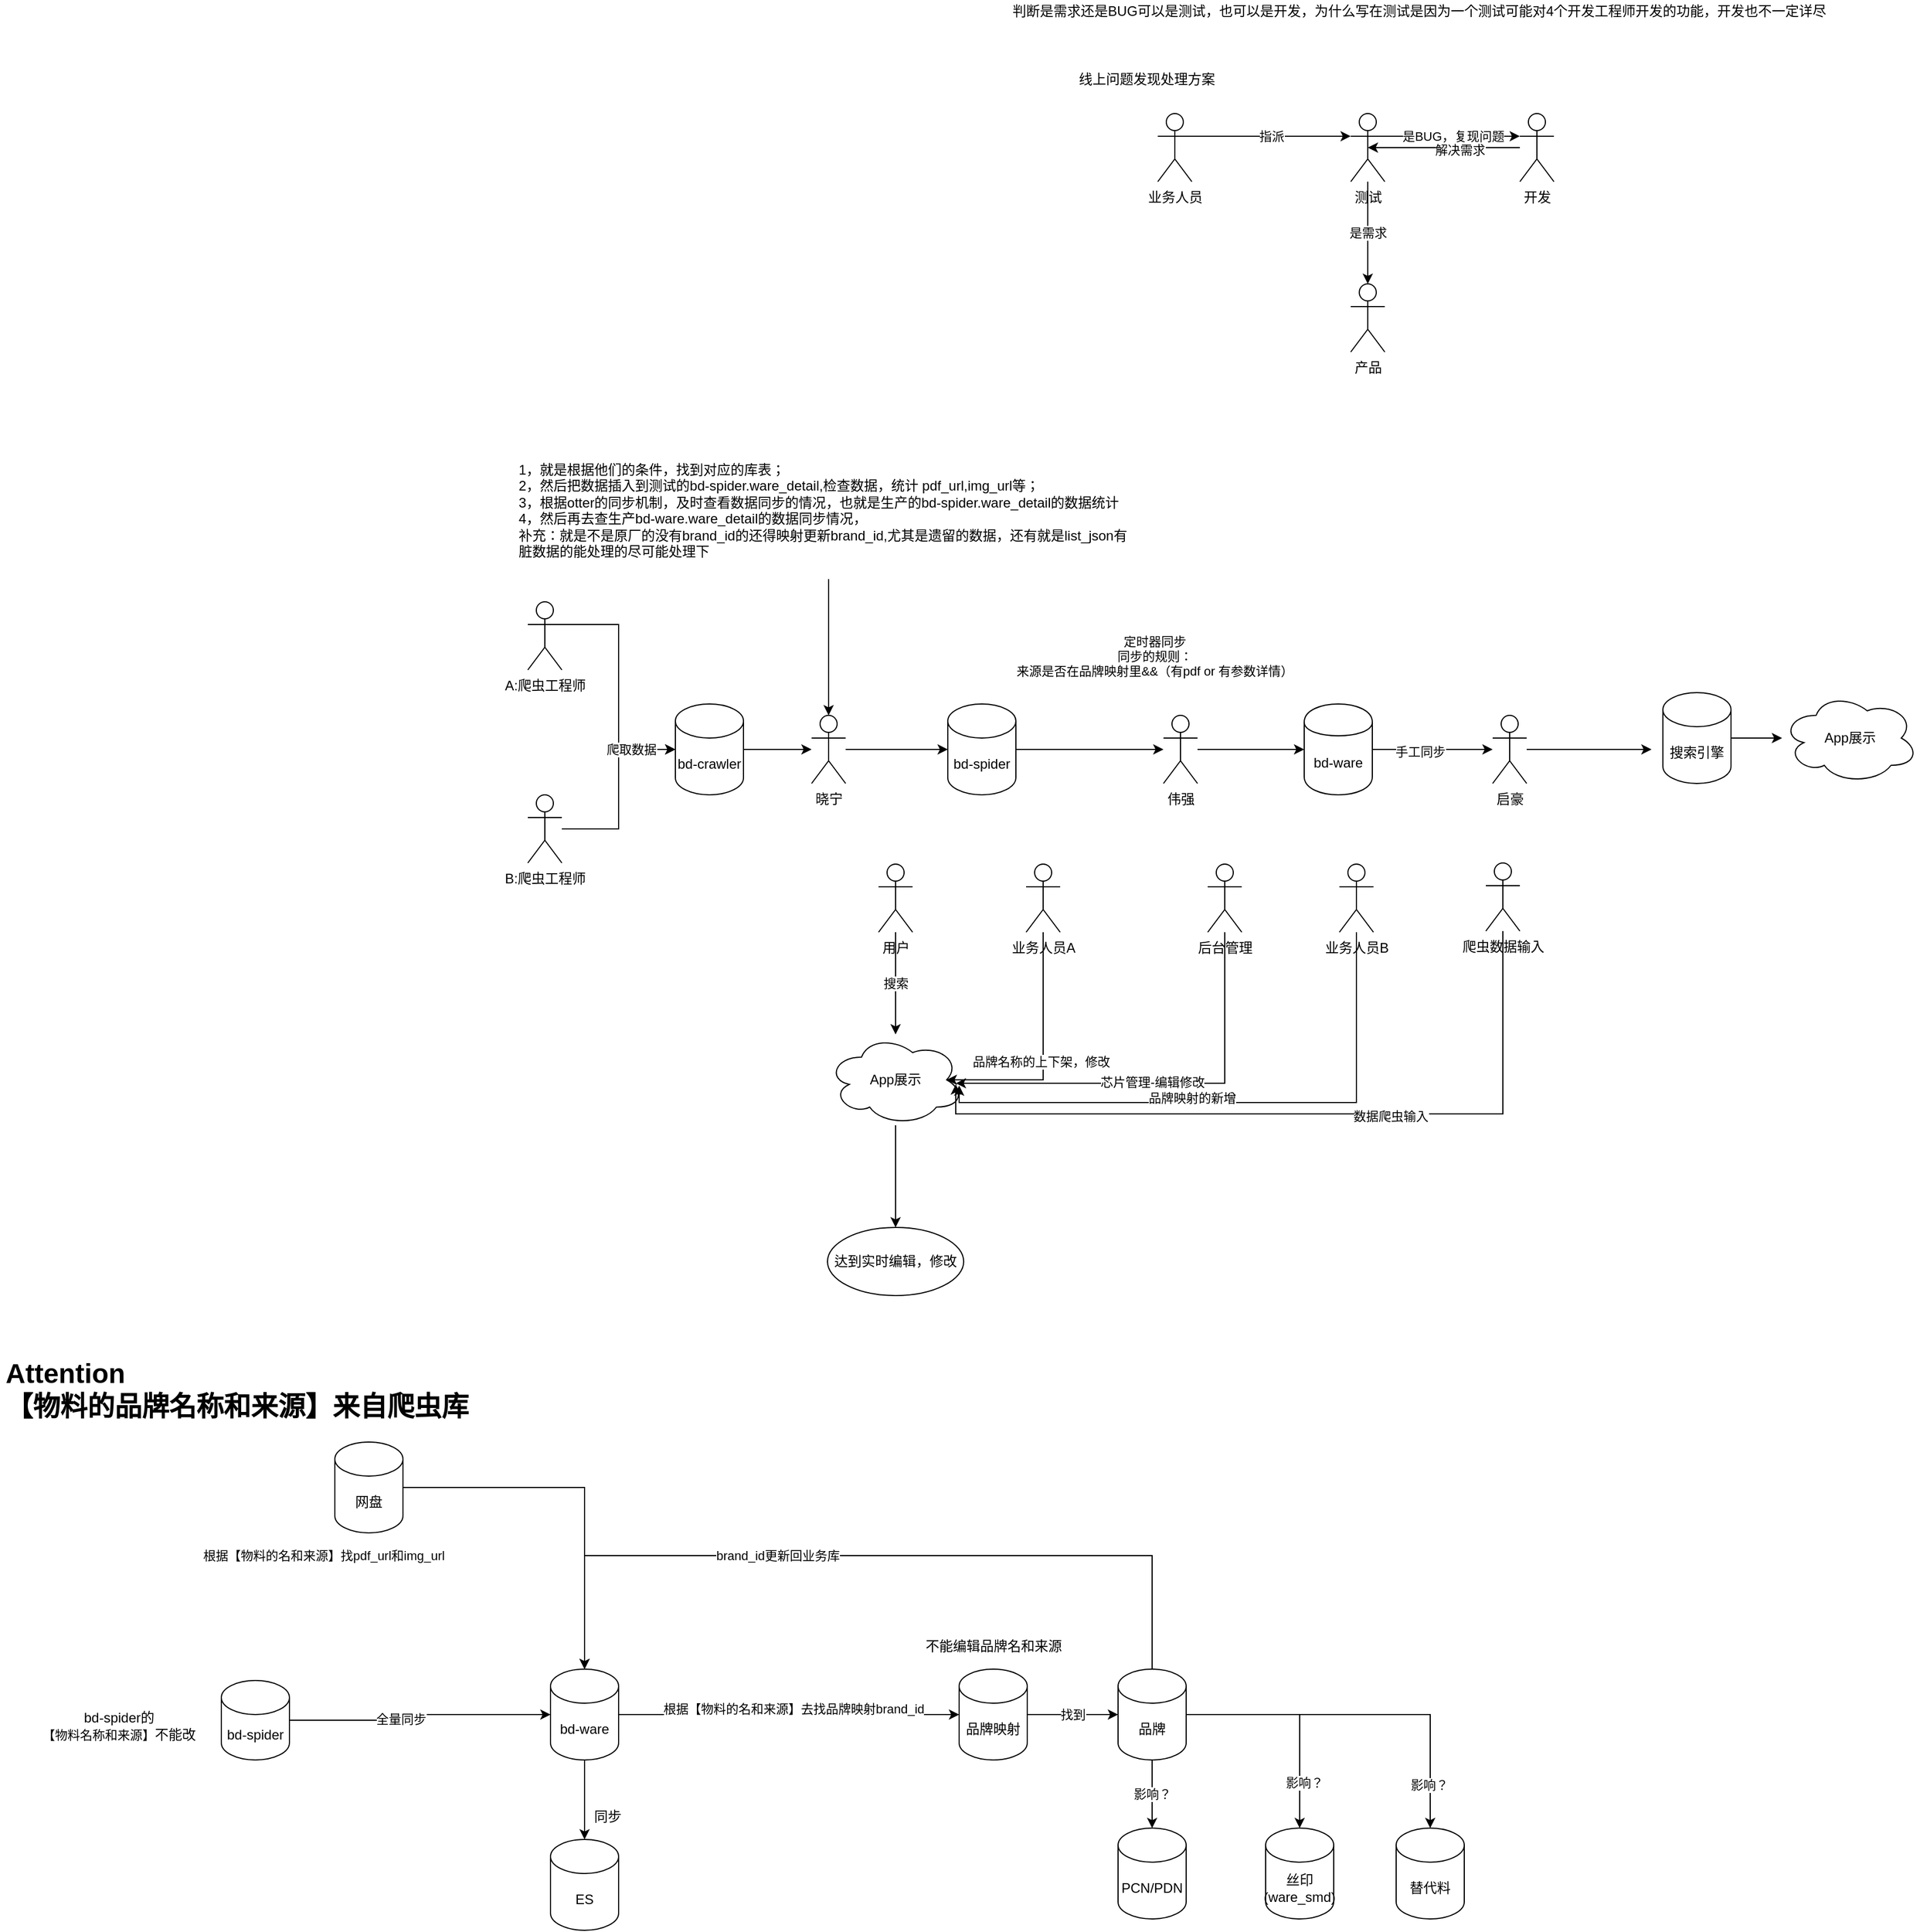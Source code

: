 <mxfile version="14.9.8" type="github">
  <diagram id="UYa9zqEa5jP1za7Ifsaf" name="Page-1">
    <mxGraphModel dx="2462" dy="804" grid="1" gridSize="10" guides="1" tooltips="1" connect="1" arrows="1" fold="1" page="1" pageScale="1" pageWidth="827" pageHeight="1169" math="0" shadow="0">
      <root>
        <mxCell id="0" />
        <mxCell id="1" parent="0" />
        <mxCell id="jKc1vA1R8jvW0y66TiiC-5" value="指派" style="edgeStyle=orthogonalEdgeStyle;rounded=0;orthogonalLoop=1;jettySize=auto;html=1;exitX=1;exitY=0.333;exitDx=0;exitDy=0;exitPerimeter=0;entryX=0;entryY=0.333;entryDx=0;entryDy=0;entryPerimeter=0;" parent="1" source="ca9gTvs0Y7VJzMvLw8xB-1" target="ca9gTvs0Y7VJzMvLw8xB-2" edge="1">
          <mxGeometry relative="1" as="geometry" />
        </mxCell>
        <mxCell id="ca9gTvs0Y7VJzMvLw8xB-1" value="业务人员" style="shape=umlActor;verticalLabelPosition=bottom;verticalAlign=top;html=1;outlineConnect=0;" parent="1" vertex="1">
          <mxGeometry x="225" y="290" width="30" height="60" as="geometry" />
        </mxCell>
        <mxCell id="jKc1vA1R8jvW0y66TiiC-6" value="是BUG，复现问题" style="edgeStyle=orthogonalEdgeStyle;rounded=0;orthogonalLoop=1;jettySize=auto;html=1;exitX=1;exitY=0.333;exitDx=0;exitDy=0;exitPerimeter=0;entryX=0;entryY=0.333;entryDx=0;entryDy=0;entryPerimeter=0;" parent="1" source="ca9gTvs0Y7VJzMvLw8xB-2" target="ca9gTvs0Y7VJzMvLw8xB-3" edge="1">
          <mxGeometry relative="1" as="geometry" />
        </mxCell>
        <mxCell id="jKc1vA1R8jvW0y66TiiC-13" value="是需求" style="edgeStyle=orthogonalEdgeStyle;rounded=0;orthogonalLoop=1;jettySize=auto;html=1;" parent="1" source="ca9gTvs0Y7VJzMvLw8xB-2" target="jKc1vA1R8jvW0y66TiiC-12" edge="1">
          <mxGeometry relative="1" as="geometry" />
        </mxCell>
        <mxCell id="ca9gTvs0Y7VJzMvLw8xB-2" value="测试" style="shape=umlActor;verticalLabelPosition=bottom;verticalAlign=top;html=1;outlineConnect=0;" parent="1" vertex="1">
          <mxGeometry x="395" y="290" width="30" height="60" as="geometry" />
        </mxCell>
        <mxCell id="jKc1vA1R8jvW0y66TiiC-8" style="edgeStyle=orthogonalEdgeStyle;rounded=0;orthogonalLoop=1;jettySize=auto;html=1;entryX=0.5;entryY=0.5;entryDx=0;entryDy=0;entryPerimeter=0;" parent="1" source="ca9gTvs0Y7VJzMvLw8xB-3" target="ca9gTvs0Y7VJzMvLw8xB-2" edge="1">
          <mxGeometry relative="1" as="geometry" />
        </mxCell>
        <mxCell id="jKc1vA1R8jvW0y66TiiC-9" value="解决需求" style="edgeLabel;html=1;align=center;verticalAlign=middle;resizable=0;points=[];" parent="jKc1vA1R8jvW0y66TiiC-8" vertex="1" connectable="0">
          <mxGeometry x="-0.21" y="2" relative="1" as="geometry">
            <mxPoint as="offset" />
          </mxGeometry>
        </mxCell>
        <mxCell id="ca9gTvs0Y7VJzMvLw8xB-3" value="开发" style="shape=umlActor;verticalLabelPosition=bottom;verticalAlign=top;html=1;outlineConnect=0;" parent="1" vertex="1">
          <mxGeometry x="544" y="290" width="30" height="60" as="geometry" />
        </mxCell>
        <mxCell id="jKc1vA1R8jvW0y66TiiC-10" value="线上问题发现处理方案" style="text;html=1;align=center;verticalAlign=middle;resizable=0;points=[];autosize=1;strokeColor=none;" parent="1" vertex="1">
          <mxGeometry x="145" y="250" width="140" height="20" as="geometry" />
        </mxCell>
        <mxCell id="jKc1vA1R8jvW0y66TiiC-12" value="产品" style="shape=umlActor;verticalLabelPosition=bottom;verticalAlign=top;html=1;outlineConnect=0;" parent="1" vertex="1">
          <mxGeometry x="395" y="440" width="30" height="60" as="geometry" />
        </mxCell>
        <mxCell id="jKc1vA1R8jvW0y66TiiC-16" value="判断是需求还是BUG可以是测试，也可以是开发，为什么写在测试是因为一个测试可能对4个开发工程师开发的功能，开发也不一定详尽" style="text;html=1;align=center;verticalAlign=middle;resizable=0;points=[];autosize=1;strokeColor=none;" parent="1" vertex="1">
          <mxGeometry x="90" y="190" width="730" height="20" as="geometry" />
        </mxCell>
        <mxCell id="8_Ung6PEout7Oxgrc0nq-5" style="edgeStyle=orthogonalEdgeStyle;rounded=0;orthogonalLoop=1;jettySize=auto;html=1;exitX=1;exitY=0.333;exitDx=0;exitDy=0;exitPerimeter=0;entryX=0;entryY=0.5;entryDx=0;entryDy=0;entryPerimeter=0;" parent="1" source="8_Ung6PEout7Oxgrc0nq-1" target="8_Ung6PEout7Oxgrc0nq-4" edge="1">
          <mxGeometry relative="1" as="geometry">
            <Array as="points">
              <mxPoint x="-250" y="740" />
              <mxPoint x="-250" y="850" />
            </Array>
          </mxGeometry>
        </mxCell>
        <mxCell id="8_Ung6PEout7Oxgrc0nq-1" value="A:爬虫工程师" style="shape=umlActor;verticalLabelPosition=bottom;verticalAlign=top;html=1;" parent="1" vertex="1">
          <mxGeometry x="-330" y="720" width="30" height="60" as="geometry" />
        </mxCell>
        <mxCell id="8_Ung6PEout7Oxgrc0nq-12" value="" style="edgeStyle=orthogonalEdgeStyle;rounded=0;orthogonalLoop=1;jettySize=auto;html=1;" parent="1" source="8_Ung6PEout7Oxgrc0nq-2" target="8_Ung6PEout7Oxgrc0nq-11" edge="1">
          <mxGeometry relative="1" as="geometry" />
        </mxCell>
        <mxCell id="8_Ung6PEout7Oxgrc0nq-2" value="晓宁" style="shape=umlActor;verticalLabelPosition=bottom;verticalAlign=top;html=1;" parent="1" vertex="1">
          <mxGeometry x="-80" y="820" width="30" height="60" as="geometry" />
        </mxCell>
        <mxCell id="8_Ung6PEout7Oxgrc0nq-10" value="" style="edgeStyle=orthogonalEdgeStyle;rounded=0;orthogonalLoop=1;jettySize=auto;html=1;" parent="1" source="8_Ung6PEout7Oxgrc0nq-4" target="8_Ung6PEout7Oxgrc0nq-2" edge="1">
          <mxGeometry relative="1" as="geometry" />
        </mxCell>
        <mxCell id="8_Ung6PEout7Oxgrc0nq-4" value="bd-crawler" style="shape=cylinder3;whiteSpace=wrap;html=1;boundedLbl=1;backgroundOutline=1;size=15;" parent="1" vertex="1">
          <mxGeometry x="-200" y="810" width="60" height="80" as="geometry" />
        </mxCell>
        <mxCell id="8_Ung6PEout7Oxgrc0nq-9" value="" style="edgeStyle=orthogonalEdgeStyle;rounded=0;orthogonalLoop=1;jettySize=auto;html=1;" parent="1" source="8_Ung6PEout7Oxgrc0nq-6" target="8_Ung6PEout7Oxgrc0nq-4" edge="1">
          <mxGeometry relative="1" as="geometry" />
        </mxCell>
        <mxCell id="8_Ung6PEout7Oxgrc0nq-13" value="爬取数据" style="edgeLabel;html=1;align=center;verticalAlign=middle;resizable=0;points=[];" parent="8_Ung6PEout7Oxgrc0nq-9" vertex="1" connectable="0">
          <mxGeometry x="0.541" relative="1" as="geometry">
            <mxPoint as="offset" />
          </mxGeometry>
        </mxCell>
        <mxCell id="8_Ung6PEout7Oxgrc0nq-6" value="B:爬虫工程师" style="shape=umlActor;verticalLabelPosition=bottom;verticalAlign=top;html=1;" parent="1" vertex="1">
          <mxGeometry x="-330" y="890" width="30" height="60" as="geometry" />
        </mxCell>
        <mxCell id="8_Ung6PEout7Oxgrc0nq-15" style="edgeStyle=orthogonalEdgeStyle;rounded=0;orthogonalLoop=1;jettySize=auto;html=1;exitX=1;exitY=0.5;exitDx=0;exitDy=0;exitPerimeter=0;" parent="1" source="8_Ung6PEout7Oxgrc0nq-11" target="8_Ung6PEout7Oxgrc0nq-14" edge="1">
          <mxGeometry relative="1" as="geometry" />
        </mxCell>
        <mxCell id="8_Ung6PEout7Oxgrc0nq-11" value="bd-spider" style="shape=cylinder3;whiteSpace=wrap;html=1;boundedLbl=1;backgroundOutline=1;size=15;" parent="1" vertex="1">
          <mxGeometry x="40" y="810" width="60" height="80" as="geometry" />
        </mxCell>
        <mxCell id="8_Ung6PEout7Oxgrc0nq-17" value="" style="edgeStyle=orthogonalEdgeStyle;rounded=0;orthogonalLoop=1;jettySize=auto;html=1;" parent="1" source="8_Ung6PEout7Oxgrc0nq-14" target="8_Ung6PEout7Oxgrc0nq-16" edge="1">
          <mxGeometry relative="1" as="geometry" />
        </mxCell>
        <mxCell id="8_Ung6PEout7Oxgrc0nq-14" value="伟强" style="shape=umlActor;verticalLabelPosition=bottom;verticalAlign=top;html=1;outlineConnect=0;" parent="1" vertex="1">
          <mxGeometry x="230" y="820" width="30" height="60" as="geometry" />
        </mxCell>
        <mxCell id="8_Ung6PEout7Oxgrc0nq-22" value="" style="edgeStyle=orthogonalEdgeStyle;rounded=0;orthogonalLoop=1;jettySize=auto;html=1;" parent="1" source="8_Ung6PEout7Oxgrc0nq-16" target="8_Ung6PEout7Oxgrc0nq-21" edge="1">
          <mxGeometry relative="1" as="geometry">
            <Array as="points">
              <mxPoint x="490" y="850" />
              <mxPoint x="490" y="850" />
            </Array>
          </mxGeometry>
        </mxCell>
        <mxCell id="8_Ung6PEout7Oxgrc0nq-71" value="手工同步" style="edgeLabel;html=1;align=center;verticalAlign=middle;resizable=0;points=[];" parent="8_Ung6PEout7Oxgrc0nq-22" vertex="1" connectable="0">
          <mxGeometry x="-0.207" y="-2" relative="1" as="geometry">
            <mxPoint as="offset" />
          </mxGeometry>
        </mxCell>
        <mxCell id="8_Ung6PEout7Oxgrc0nq-16" value="&lt;br&gt;bd-ware" style="shape=cylinder;whiteSpace=wrap;html=1;boundedLbl=1;backgroundOutline=1;verticalAlign=top;" parent="1" vertex="1">
          <mxGeometry x="354" y="810" width="60" height="80" as="geometry" />
        </mxCell>
        <mxCell id="8_Ung6PEout7Oxgrc0nq-19" value="&lt;span style=&quot;color: rgba(0 , 0 , 0 , 0) ; font-family: monospace ; font-size: 0px&quot;&gt;%3CmxGraphModel%3E%3Croot%3E%3CmxCell%20id%3D%220%22%2F%3E%3CmxCell%20id%3D%221%22%20parent%3D%220%22%2F%3E%3CmxCell%20id%3D%222%22%20value%3D%22%E5%AE%9A%E6%97%B6%E5%99%A8%E5%90%8C%E6%AD%A5%E5%88%B0%E3%80%82%26lt%3Bbr%26gt%3B%E5%90%8C%E6%AD%A5%E7%9A%84%E8%A7%84%E5%88%99%EF%BC%9A%E6%9D%A5%E6%BA%90%E6%98%AF%E5%90%A6%E5%9C%A8%E5%93%81%E7%89%8C%E6%98%A0%E5%B0%84%E9%87%8C%26amp%3Bamp%3B%26amp%3Bamp%3B%EF%BC%88%E6%9C%89pdf%20or%20%E6%9C%89%E5%8F%82%E6%95%B0%E8%AF%A6%E6%83%85%EF%BC%89%22%20style%3D%22edgeLabel%3Bhtml%3D1%3Balign%3Dcenter%3BverticalAlign%3Dmiddle%3Bresizable%3D0%3Bpoints%3D%5B%5D%3B%22%20vertex%3D%221%22%20connectable%3D%220%22%20parent%3D%221%22%3E%3CmxGeometry%20x%3D%22329%22%20y%3D%22849%22%20as%3D%22geometry%22%2F%3E%3C%2FmxCell%3E%3C%2Froot%3E%3C%2FmxGraphModel%3E&lt;/span&gt;" style="text;html=1;strokeColor=none;fillColor=none;align=center;verticalAlign=middle;whiteSpace=wrap;rounded=0;" parent="1" vertex="1">
          <mxGeometry x="374" y="740" width="40" height="20" as="geometry" />
        </mxCell>
        <mxCell id="8_Ung6PEout7Oxgrc0nq-20" value="定时器同步&lt;br&gt;同步的规则：&lt;br&gt;来源是否在品牌映射里&amp;amp;&amp;amp;（有pdf or 有参数详情）" style="edgeLabel;html=1;align=center;verticalAlign=middle;resizable=0;points=[];" parent="1" vertex="1" connectable="0">
          <mxGeometry x="374" y="740" as="geometry">
            <mxPoint x="-152" y="28" as="offset" />
          </mxGeometry>
        </mxCell>
        <mxCell id="8_Ung6PEout7Oxgrc0nq-70" style="edgeStyle=orthogonalEdgeStyle;rounded=0;orthogonalLoop=1;jettySize=auto;html=1;" parent="1" source="8_Ung6PEout7Oxgrc0nq-21" edge="1">
          <mxGeometry relative="1" as="geometry">
            <mxPoint x="660" y="850" as="targetPoint" />
          </mxGeometry>
        </mxCell>
        <mxCell id="8_Ung6PEout7Oxgrc0nq-21" value="启豪" style="shape=umlActor;verticalLabelPosition=bottom;verticalAlign=top;html=1;outlineConnect=0;" parent="1" vertex="1">
          <mxGeometry x="520" y="820" width="30" height="60" as="geometry" />
        </mxCell>
        <mxCell id="8_Ung6PEout7Oxgrc0nq-27" value="" style="edgeStyle=orthogonalEdgeStyle;rounded=0;orthogonalLoop=1;jettySize=auto;html=1;" parent="1" source="8_Ung6PEout7Oxgrc0nq-23" target="8_Ung6PEout7Oxgrc0nq-26" edge="1">
          <mxGeometry relative="1" as="geometry" />
        </mxCell>
        <mxCell id="8_Ung6PEout7Oxgrc0nq-23" value="搜索引擎" style="shape=cylinder3;whiteSpace=wrap;html=1;boundedLbl=1;backgroundOutline=1;size=15;" parent="1" vertex="1">
          <mxGeometry x="670" y="800" width="60" height="80" as="geometry" />
        </mxCell>
        <mxCell id="8_Ung6PEout7Oxgrc0nq-26" value="App展示" style="ellipse;shape=cloud;whiteSpace=wrap;html=1;" parent="1" vertex="1">
          <mxGeometry x="775" y="800" width="120" height="80" as="geometry" />
        </mxCell>
        <mxCell id="8_Ung6PEout7Oxgrc0nq-69" style="edgeStyle=orthogonalEdgeStyle;rounded=0;orthogonalLoop=1;jettySize=auto;html=1;entryX=0.5;entryY=0;entryDx=0;entryDy=0;entryPerimeter=0;" parent="1" source="8_Ung6PEout7Oxgrc0nq-53" target="8_Ung6PEout7Oxgrc0nq-2" edge="1">
          <mxGeometry relative="1" as="geometry" />
        </mxCell>
        <mxCell id="8_Ung6PEout7Oxgrc0nq-53" value="1，就是根据他们的条件，找到对应的库表；&lt;br&gt;2，然后把数据插入到测试的bd-spider.ware_detail,检查数据，统计&amp;nbsp;pdf_url,img_url等；&lt;br&gt;3，根据otter的同步机制，及时查看数据同步的情况，也就是生产的bd-spider.ware_detail的数据统计&lt;br&gt;4，然后再去查生产bd-ware.ware_detail的数据同步情况，&lt;br&gt;补充：就是不是原厂的没有brand_id的还得映射更新brand_id,尤其是遗留的数据，还有就是list_json有脏数据的能处理的尽可能处理下" style="text;whiteSpace=wrap;html=1;" parent="1" vertex="1">
          <mxGeometry x="-340" y="590" width="550" height="110" as="geometry" />
        </mxCell>
        <mxCell id="InDoMrmHrZj6lxwtgz9c-3" style="edgeStyle=orthogonalEdgeStyle;rounded=0;orthogonalLoop=1;jettySize=auto;html=1;exitX=1;exitY=0.5;exitDx=0;exitDy=0;exitPerimeter=0;entryX=0;entryY=0.5;entryDx=0;entryDy=0;entryPerimeter=0;" edge="1" parent="1" source="InDoMrmHrZj6lxwtgz9c-1" target="InDoMrmHrZj6lxwtgz9c-2">
          <mxGeometry relative="1" as="geometry" />
        </mxCell>
        <mxCell id="InDoMrmHrZj6lxwtgz9c-9" value="全量同步" style="edgeLabel;html=1;align=center;verticalAlign=middle;resizable=0;points=[];" vertex="1" connectable="0" parent="InDoMrmHrZj6lxwtgz9c-3">
          <mxGeometry x="-0.165" y="1" relative="1" as="geometry">
            <mxPoint as="offset" />
          </mxGeometry>
        </mxCell>
        <mxCell id="InDoMrmHrZj6lxwtgz9c-1" value="bd-spider" style="shape=cylinder3;whiteSpace=wrap;html=1;boundedLbl=1;backgroundOutline=1;size=15;" vertex="1" parent="1">
          <mxGeometry x="-600" y="1670" width="60" height="70" as="geometry" />
        </mxCell>
        <mxCell id="InDoMrmHrZj6lxwtgz9c-6" value="" style="edgeStyle=orthogonalEdgeStyle;rounded=0;orthogonalLoop=1;jettySize=auto;html=1;" edge="1" parent="1" source="InDoMrmHrZj6lxwtgz9c-2" target="InDoMrmHrZj6lxwtgz9c-5">
          <mxGeometry relative="1" as="geometry" />
        </mxCell>
        <mxCell id="InDoMrmHrZj6lxwtgz9c-27" value="" style="edgeStyle=orthogonalEdgeStyle;rounded=0;orthogonalLoop=1;jettySize=auto;html=1;" edge="1" parent="1" source="InDoMrmHrZj6lxwtgz9c-2" target="InDoMrmHrZj6lxwtgz9c-26">
          <mxGeometry relative="1" as="geometry" />
        </mxCell>
        <mxCell id="InDoMrmHrZj6lxwtgz9c-2" value="bd-ware" style="shape=cylinder3;whiteSpace=wrap;html=1;boundedLbl=1;backgroundOutline=1;size=15;" vertex="1" parent="1">
          <mxGeometry x="-310" y="1660" width="60" height="80" as="geometry" />
        </mxCell>
        <mxCell id="InDoMrmHrZj6lxwtgz9c-4" value="bd-spider的&lt;span style=&quot;font-family: &amp;#34;helvetica&amp;#34; ; font-size: 11px ; background-color: rgb(255 , 255 , 255)&quot;&gt;【物料名称和来源】&lt;/span&gt;不能改" style="text;html=1;strokeColor=none;fillColor=none;align=center;verticalAlign=middle;whiteSpace=wrap;rounded=0;" vertex="1" parent="1">
          <mxGeometry x="-770" y="1680" width="160" height="60" as="geometry" />
        </mxCell>
        <mxCell id="InDoMrmHrZj6lxwtgz9c-30" value="找到" style="edgeStyle=orthogonalEdgeStyle;rounded=0;orthogonalLoop=1;jettySize=auto;html=1;" edge="1" parent="1" source="InDoMrmHrZj6lxwtgz9c-5" target="InDoMrmHrZj6lxwtgz9c-29">
          <mxGeometry relative="1" as="geometry" />
        </mxCell>
        <mxCell id="InDoMrmHrZj6lxwtgz9c-5" value="品牌映射" style="shape=cylinder3;whiteSpace=wrap;html=1;boundedLbl=1;backgroundOutline=1;size=15;" vertex="1" parent="1">
          <mxGeometry x="50" y="1660" width="60" height="80" as="geometry" />
        </mxCell>
        <mxCell id="InDoMrmHrZj6lxwtgz9c-8" value="根据【物料的名和来源】去找品牌映射brand_id" style="edgeLabel;html=1;align=center;verticalAlign=middle;resizable=0;points=[];" vertex="1" connectable="0" parent="1">
          <mxGeometry x="-110" y="1700" as="geometry">
            <mxPoint x="14" y="-5" as="offset" />
          </mxGeometry>
        </mxCell>
        <mxCell id="InDoMrmHrZj6lxwtgz9c-12" value="不能编辑品牌名和来源" style="text;html=1;align=center;verticalAlign=middle;resizable=0;points=[];autosize=1;strokeColor=none;" vertex="1" parent="1">
          <mxGeometry x="10" y="1630" width="140" height="20" as="geometry" />
        </mxCell>
        <mxCell id="InDoMrmHrZj6lxwtgz9c-26" value="ES" style="shape=cylinder3;whiteSpace=wrap;html=1;boundedLbl=1;backgroundOutline=1;size=15;" vertex="1" parent="1">
          <mxGeometry x="-310" y="1810" width="60" height="80" as="geometry" />
        </mxCell>
        <mxCell id="InDoMrmHrZj6lxwtgz9c-31" style="edgeStyle=orthogonalEdgeStyle;rounded=0;orthogonalLoop=1;jettySize=auto;html=1;entryX=0.5;entryY=0;entryDx=0;entryDy=0;entryPerimeter=0;" edge="1" parent="1" source="InDoMrmHrZj6lxwtgz9c-29" target="InDoMrmHrZj6lxwtgz9c-2">
          <mxGeometry relative="1" as="geometry">
            <Array as="points">
              <mxPoint x="220" y="1560" />
              <mxPoint x="-280" y="1560" />
            </Array>
          </mxGeometry>
        </mxCell>
        <mxCell id="InDoMrmHrZj6lxwtgz9c-32" value="brand_id更新回业务库" style="edgeLabel;html=1;align=center;verticalAlign=middle;resizable=0;points=[];" vertex="1" connectable="0" parent="InDoMrmHrZj6lxwtgz9c-31">
          <mxGeometry x="0.226" relative="1" as="geometry">
            <mxPoint x="-1" as="offset" />
          </mxGeometry>
        </mxCell>
        <mxCell id="InDoMrmHrZj6lxwtgz9c-44" value="影响？" style="edgeStyle=orthogonalEdgeStyle;rounded=0;orthogonalLoop=1;jettySize=auto;html=1;" edge="1" parent="1" source="InDoMrmHrZj6lxwtgz9c-29" target="InDoMrmHrZj6lxwtgz9c-43">
          <mxGeometry relative="1" as="geometry" />
        </mxCell>
        <mxCell id="InDoMrmHrZj6lxwtgz9c-47" value="" style="edgeStyle=orthogonalEdgeStyle;rounded=0;orthogonalLoop=1;jettySize=auto;html=1;" edge="1" parent="1" source="InDoMrmHrZj6lxwtgz9c-29" target="InDoMrmHrZj6lxwtgz9c-46">
          <mxGeometry relative="1" as="geometry" />
        </mxCell>
        <mxCell id="InDoMrmHrZj6lxwtgz9c-51" value="影响？" style="edgeLabel;html=1;align=center;verticalAlign=middle;resizable=0;points=[];" vertex="1" connectable="0" parent="InDoMrmHrZj6lxwtgz9c-47">
          <mxGeometry x="0.748" y="1" relative="1" as="geometry">
            <mxPoint x="3" y="-15" as="offset" />
          </mxGeometry>
        </mxCell>
        <mxCell id="InDoMrmHrZj6lxwtgz9c-50" style="edgeStyle=orthogonalEdgeStyle;rounded=0;orthogonalLoop=1;jettySize=auto;html=1;" edge="1" parent="1" source="InDoMrmHrZj6lxwtgz9c-29" target="InDoMrmHrZj6lxwtgz9c-49">
          <mxGeometry relative="1" as="geometry" />
        </mxCell>
        <mxCell id="InDoMrmHrZj6lxwtgz9c-52" value="影响？" style="edgeLabel;html=1;align=center;verticalAlign=middle;resizable=0;points=[];" vertex="1" connectable="0" parent="InDoMrmHrZj6lxwtgz9c-50">
          <mxGeometry x="0.757" y="-1" relative="1" as="geometry">
            <mxPoint as="offset" />
          </mxGeometry>
        </mxCell>
        <mxCell id="InDoMrmHrZj6lxwtgz9c-29" value="品牌" style="shape=cylinder3;whiteSpace=wrap;html=1;boundedLbl=1;backgroundOutline=1;size=15;" vertex="1" parent="1">
          <mxGeometry x="190" y="1660" width="60" height="80" as="geometry" />
        </mxCell>
        <mxCell id="InDoMrmHrZj6lxwtgz9c-79" value="&#xa;&#xa;&lt;span style=&quot;color: rgb(0, 0, 0); font-family: helvetica; font-size: 11px; font-style: normal; font-weight: 400; letter-spacing: normal; text-align: center; text-indent: 0px; text-transform: none; word-spacing: 0px; background-color: rgb(255, 255, 255); display: inline; float: none;&quot;&gt;根据【物料的名和来源】找pdf_url和img_url&lt;/span&gt;&#xa;&#xa;" style="edgeStyle=orthogonalEdgeStyle;rounded=0;orthogonalLoop=1;jettySize=auto;html=1;" edge="1" parent="1" source="InDoMrmHrZj6lxwtgz9c-34" target="InDoMrmHrZj6lxwtgz9c-2">
          <mxGeometry x="-1" y="-92" relative="1" as="geometry">
            <mxPoint x="-70" y="-32" as="offset" />
          </mxGeometry>
        </mxCell>
        <mxCell id="InDoMrmHrZj6lxwtgz9c-34" value="网盘" style="shape=cylinder3;whiteSpace=wrap;html=1;boundedLbl=1;backgroundOutline=1;size=15;" vertex="1" parent="1">
          <mxGeometry x="-500" y="1460" width="60" height="80" as="geometry" />
        </mxCell>
        <mxCell id="InDoMrmHrZj6lxwtgz9c-41" value="同步" style="text;html=1;align=center;verticalAlign=middle;resizable=0;points=[];autosize=1;strokeColor=none;" vertex="1" parent="1">
          <mxGeometry x="-280" y="1780" width="40" height="20" as="geometry" />
        </mxCell>
        <mxCell id="InDoMrmHrZj6lxwtgz9c-43" value="PCN/PDN" style="shape=cylinder3;whiteSpace=wrap;html=1;boundedLbl=1;backgroundOutline=1;size=15;" vertex="1" parent="1">
          <mxGeometry x="190" y="1800" width="60" height="80" as="geometry" />
        </mxCell>
        <mxCell id="InDoMrmHrZj6lxwtgz9c-46" value="丝印(ware_smd)" style="shape=cylinder3;whiteSpace=wrap;html=1;boundedLbl=1;backgroundOutline=1;size=15;" vertex="1" parent="1">
          <mxGeometry x="320" y="1800" width="60" height="80" as="geometry" />
        </mxCell>
        <mxCell id="InDoMrmHrZj6lxwtgz9c-49" value="替代料" style="shape=cylinder3;whiteSpace=wrap;html=1;boundedLbl=1;backgroundOutline=1;size=15;" vertex="1" parent="1">
          <mxGeometry x="435" y="1800" width="60" height="80" as="geometry" />
        </mxCell>
        <mxCell id="InDoMrmHrZj6lxwtgz9c-53" value="" style="edgeStyle=orthogonalEdgeStyle;rounded=0;orthogonalLoop=1;jettySize=auto;html=1;" edge="1" parent="1" source="InDoMrmHrZj6lxwtgz9c-54" target="InDoMrmHrZj6lxwtgz9c-57">
          <mxGeometry relative="1" as="geometry" />
        </mxCell>
        <mxCell id="InDoMrmHrZj6lxwtgz9c-54" value="App展示" style="ellipse;shape=cloud;whiteSpace=wrap;html=1;" vertex="1" parent="1">
          <mxGeometry x="-66" y="1101" width="120" height="80" as="geometry" />
        </mxCell>
        <mxCell id="InDoMrmHrZj6lxwtgz9c-55" value="搜索" style="edgeStyle=orthogonalEdgeStyle;rounded=0;orthogonalLoop=1;jettySize=auto;html=1;" edge="1" parent="1" source="InDoMrmHrZj6lxwtgz9c-56" target="InDoMrmHrZj6lxwtgz9c-54">
          <mxGeometry relative="1" as="geometry" />
        </mxCell>
        <mxCell id="InDoMrmHrZj6lxwtgz9c-56" value="用户" style="shape=umlActor;verticalLabelPosition=bottom;verticalAlign=top;html=1;outlineConnect=0;" vertex="1" parent="1">
          <mxGeometry x="-21" y="951" width="30" height="60" as="geometry" />
        </mxCell>
        <mxCell id="InDoMrmHrZj6lxwtgz9c-57" value="达到实时编辑，修改" style="ellipse;whiteSpace=wrap;html=1;" vertex="1" parent="1">
          <mxGeometry x="-66" y="1271" width="120" height="60" as="geometry" />
        </mxCell>
        <mxCell id="InDoMrmHrZj6lxwtgz9c-58" style="edgeStyle=orthogonalEdgeStyle;rounded=0;orthogonalLoop=1;jettySize=auto;html=1;entryX=0.875;entryY=0.5;entryDx=0;entryDy=0;entryPerimeter=0;" edge="1" parent="1" source="InDoMrmHrZj6lxwtgz9c-60" target="InDoMrmHrZj6lxwtgz9c-54">
          <mxGeometry relative="1" as="geometry">
            <Array as="points">
              <mxPoint x="124" y="1141" />
            </Array>
          </mxGeometry>
        </mxCell>
        <mxCell id="InDoMrmHrZj6lxwtgz9c-59" value="品牌名称的上下架，修改" style="edgeLabel;html=1;align=center;verticalAlign=middle;resizable=0;points=[];" vertex="1" connectable="0" parent="InDoMrmHrZj6lxwtgz9c-58">
          <mxGeometry x="0.06" y="-2" relative="1" as="geometry">
            <mxPoint as="offset" />
          </mxGeometry>
        </mxCell>
        <mxCell id="InDoMrmHrZj6lxwtgz9c-60" value="业务人员A" style="shape=umlActor;verticalLabelPosition=bottom;verticalAlign=top;html=1;outlineConnect=0;" vertex="1" parent="1">
          <mxGeometry x="109" y="951" width="30" height="60" as="geometry" />
        </mxCell>
        <mxCell id="InDoMrmHrZj6lxwtgz9c-61" style="edgeStyle=orthogonalEdgeStyle;rounded=0;orthogonalLoop=1;jettySize=auto;html=1;entryX=0.942;entryY=0.538;entryDx=0;entryDy=0;entryPerimeter=0;" edge="1" parent="1" source="InDoMrmHrZj6lxwtgz9c-63" target="InDoMrmHrZj6lxwtgz9c-54">
          <mxGeometry relative="1" as="geometry">
            <Array as="points">
              <mxPoint x="284" y="1144" />
            </Array>
          </mxGeometry>
        </mxCell>
        <mxCell id="InDoMrmHrZj6lxwtgz9c-62" value="芯片管理-编辑修改" style="edgeLabel;html=1;align=center;verticalAlign=middle;resizable=0;points=[];" vertex="1" connectable="0" parent="InDoMrmHrZj6lxwtgz9c-61">
          <mxGeometry x="0.07" y="-1" relative="1" as="geometry">
            <mxPoint x="1" as="offset" />
          </mxGeometry>
        </mxCell>
        <mxCell id="InDoMrmHrZj6lxwtgz9c-63" value="后台管理" style="shape=umlActor;verticalLabelPosition=bottom;verticalAlign=top;html=1;outlineConnect=0;" vertex="1" parent="1">
          <mxGeometry x="269" y="951" width="30" height="60" as="geometry" />
        </mxCell>
        <mxCell id="InDoMrmHrZj6lxwtgz9c-64" style="edgeStyle=orthogonalEdgeStyle;rounded=0;orthogonalLoop=1;jettySize=auto;html=1;entryX=0.967;entryY=0.563;entryDx=0;entryDy=0;entryPerimeter=0;" edge="1" parent="1" source="InDoMrmHrZj6lxwtgz9c-66" target="InDoMrmHrZj6lxwtgz9c-54">
          <mxGeometry relative="1" as="geometry">
            <Array as="points">
              <mxPoint x="400" y="1161" />
              <mxPoint x="50" y="1161" />
            </Array>
          </mxGeometry>
        </mxCell>
        <mxCell id="InDoMrmHrZj6lxwtgz9c-65" value="品牌映射的新增" style="edgeLabel;html=1;align=center;verticalAlign=middle;resizable=0;points=[];" vertex="1" connectable="0" parent="InDoMrmHrZj6lxwtgz9c-64">
          <mxGeometry x="0.146" y="-4" relative="1" as="geometry">
            <mxPoint as="offset" />
          </mxGeometry>
        </mxCell>
        <mxCell id="InDoMrmHrZj6lxwtgz9c-66" value="业务人员B" style="shape=umlActor;verticalLabelPosition=bottom;verticalAlign=top;html=1;outlineConnect=0;" vertex="1" parent="1">
          <mxGeometry x="385" y="951" width="30" height="60" as="geometry" />
        </mxCell>
        <mxCell id="InDoMrmHrZj6lxwtgz9c-67" style="edgeStyle=orthogonalEdgeStyle;rounded=0;orthogonalLoop=1;jettySize=auto;html=1;entryX=0.942;entryY=0.55;entryDx=0;entryDy=0;entryPerimeter=0;" edge="1" parent="1" source="InDoMrmHrZj6lxwtgz9c-69" target="InDoMrmHrZj6lxwtgz9c-54">
          <mxGeometry relative="1" as="geometry">
            <Array as="points">
              <mxPoint x="529" y="1171" />
              <mxPoint x="47" y="1171" />
            </Array>
          </mxGeometry>
        </mxCell>
        <mxCell id="InDoMrmHrZj6lxwtgz9c-68" value="数据爬虫输入" style="edgeLabel;html=1;align=center;verticalAlign=middle;resizable=0;points=[];" vertex="1" connectable="0" parent="InDoMrmHrZj6lxwtgz9c-67">
          <mxGeometry x="-0.223" y="2" relative="1" as="geometry">
            <mxPoint as="offset" />
          </mxGeometry>
        </mxCell>
        <mxCell id="InDoMrmHrZj6lxwtgz9c-69" value="爬虫数据输入" style="shape=umlActor;verticalLabelPosition=bottom;verticalAlign=top;html=1;outlineConnect=0;" vertex="1" parent="1">
          <mxGeometry x="514" y="950" width="30" height="60" as="geometry" />
        </mxCell>
        <mxCell id="InDoMrmHrZj6lxwtgz9c-81" value="&lt;h1&gt;Attention&lt;br&gt;【物料的品牌名称和来源】来自爬虫库&lt;/h1&gt;" style="text;html=1;strokeColor=none;fillColor=none;spacing=5;spacingTop=-20;whiteSpace=wrap;overflow=hidden;rounded=0;" vertex="1" parent="1">
          <mxGeometry x="-795" y="1380" width="450" height="70" as="geometry" />
        </mxCell>
      </root>
    </mxGraphModel>
  </diagram>
</mxfile>
